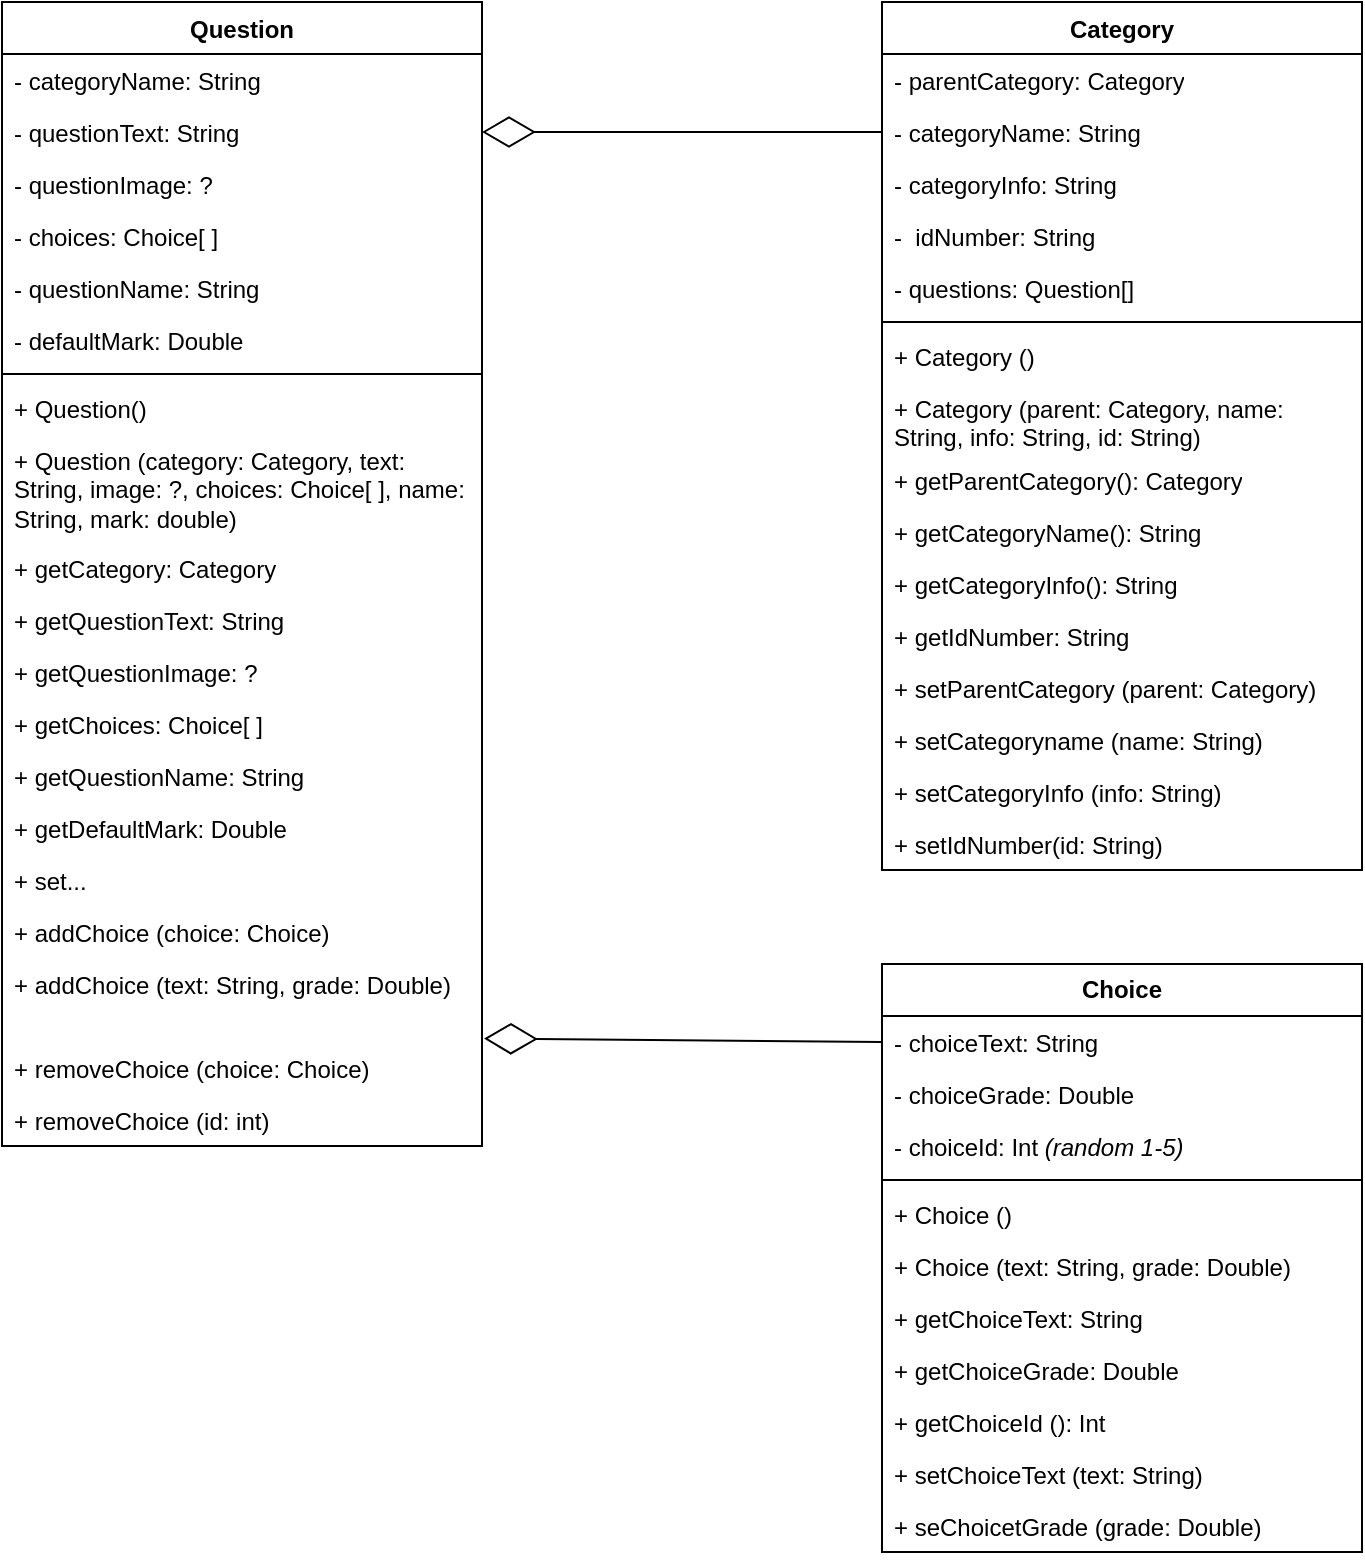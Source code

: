<mxfile version="21.2.9" type="github">
  <diagram name="Page-1" id="iEXFpD6ePYfXSsEr01BG">
    <mxGraphModel dx="950" dy="572" grid="1" gridSize="10" guides="1" tooltips="1" connect="1" arrows="1" fold="1" page="1" pageScale="1.3" pageWidth="850" pageHeight="1100" math="0" shadow="0">
      <root>
        <mxCell id="0" />
        <mxCell id="1" parent="0" />
        <mxCell id="9SihU2n6uO6fo__Q_Y8v-2" value="Question" style="swimlane;fontStyle=1;align=center;verticalAlign=top;childLayout=stackLayout;horizontal=1;startSize=26;horizontalStack=0;resizeParent=1;resizeParentMax=0;resizeLast=0;collapsible=1;marginBottom=0;whiteSpace=wrap;html=1;" parent="1" vertex="1">
          <mxGeometry x="160" y="80" width="240" height="572" as="geometry" />
        </mxCell>
        <mxCell id="9SihU2n6uO6fo__Q_Y8v-17" value="- categoryName: String" style="text;strokeColor=none;fillColor=none;align=left;verticalAlign=top;spacingLeft=4;spacingRight=4;overflow=hidden;rotatable=0;points=[[0,0.5],[1,0.5]];portConstraint=eastwest;whiteSpace=wrap;html=1;" parent="9SihU2n6uO6fo__Q_Y8v-2" vertex="1">
          <mxGeometry y="26" width="240" height="26" as="geometry" />
        </mxCell>
        <mxCell id="9SihU2n6uO6fo__Q_Y8v-16" value="- questionText: String" style="text;strokeColor=none;fillColor=none;align=left;verticalAlign=top;spacingLeft=4;spacingRight=4;overflow=hidden;rotatable=0;points=[[0,0.5],[1,0.5]];portConstraint=eastwest;whiteSpace=wrap;html=1;" parent="9SihU2n6uO6fo__Q_Y8v-2" vertex="1">
          <mxGeometry y="52" width="240" height="26" as="geometry" />
        </mxCell>
        <mxCell id="9SihU2n6uO6fo__Q_Y8v-14" value="- questionImage: ?" style="text;strokeColor=none;fillColor=none;align=left;verticalAlign=top;spacingLeft=4;spacingRight=4;overflow=hidden;rotatable=0;points=[[0,0.5],[1,0.5]];portConstraint=eastwest;whiteSpace=wrap;html=1;" parent="9SihU2n6uO6fo__Q_Y8v-2" vertex="1">
          <mxGeometry y="78" width="240" height="26" as="geometry" />
        </mxCell>
        <mxCell id="9SihU2n6uO6fo__Q_Y8v-13" value="- choices: Choice[ ]" style="text;strokeColor=none;fillColor=none;align=left;verticalAlign=top;spacingLeft=4;spacingRight=4;overflow=hidden;rotatable=0;points=[[0,0.5],[1,0.5]];portConstraint=eastwest;whiteSpace=wrap;html=1;" parent="9SihU2n6uO6fo__Q_Y8v-2" vertex="1">
          <mxGeometry y="104" width="240" height="26" as="geometry" />
        </mxCell>
        <mxCell id="9SihU2n6uO6fo__Q_Y8v-15" value="- questionName: String" style="text;strokeColor=none;fillColor=none;align=left;verticalAlign=top;spacingLeft=4;spacingRight=4;overflow=hidden;rotatable=0;points=[[0,0.5],[1,0.5]];portConstraint=eastwest;whiteSpace=wrap;html=1;" parent="9SihU2n6uO6fo__Q_Y8v-2" vertex="1">
          <mxGeometry y="130" width="240" height="26" as="geometry" />
        </mxCell>
        <mxCell id="9SihU2n6uO6fo__Q_Y8v-10" value="- defaultMark: Double" style="text;strokeColor=none;fillColor=none;align=left;verticalAlign=top;spacingLeft=4;spacingRight=4;overflow=hidden;rotatable=0;points=[[0,0.5],[1,0.5]];portConstraint=eastwest;whiteSpace=wrap;html=1;" parent="9SihU2n6uO6fo__Q_Y8v-2" vertex="1">
          <mxGeometry y="156" width="240" height="26" as="geometry" />
        </mxCell>
        <mxCell id="9SihU2n6uO6fo__Q_Y8v-4" value="" style="line;strokeWidth=1;fillColor=none;align=left;verticalAlign=middle;spacingTop=-1;spacingLeft=3;spacingRight=3;rotatable=0;labelPosition=right;points=[];portConstraint=eastwest;strokeColor=inherit;" parent="9SihU2n6uO6fo__Q_Y8v-2" vertex="1">
          <mxGeometry y="182" width="240" height="8" as="geometry" />
        </mxCell>
        <mxCell id="SBRdZnoRS1UI4Me9oVWa-37" value="+ Question()" style="text;strokeColor=none;fillColor=none;align=left;verticalAlign=top;spacingLeft=4;spacingRight=4;overflow=hidden;rotatable=0;points=[[0,0.5],[1,0.5]];portConstraint=eastwest;whiteSpace=wrap;html=1;" parent="9SihU2n6uO6fo__Q_Y8v-2" vertex="1">
          <mxGeometry y="190" width="240" height="26" as="geometry" />
        </mxCell>
        <mxCell id="SBRdZnoRS1UI4Me9oVWa-38" value="+ Question (category: Category, text: String, image: ?, choices: Choice[ ], name: String, mark: double)" style="text;strokeColor=none;fillColor=none;align=left;verticalAlign=top;spacingLeft=4;spacingRight=4;overflow=hidden;rotatable=0;points=[[0,0.5],[1,0.5]];portConstraint=eastwest;whiteSpace=wrap;html=1;" parent="9SihU2n6uO6fo__Q_Y8v-2" vertex="1">
          <mxGeometry y="216" width="240" height="54" as="geometry" />
        </mxCell>
        <mxCell id="9SihU2n6uO6fo__Q_Y8v-5" value="+ getCategory: Category&lt;br&gt;" style="text;strokeColor=none;fillColor=none;align=left;verticalAlign=top;spacingLeft=4;spacingRight=4;overflow=hidden;rotatable=0;points=[[0,0.5],[1,0.5]];portConstraint=eastwest;whiteSpace=wrap;html=1;" parent="9SihU2n6uO6fo__Q_Y8v-2" vertex="1">
          <mxGeometry y="270" width="240" height="26" as="geometry" />
        </mxCell>
        <mxCell id="9SihU2n6uO6fo__Q_Y8v-20" value="+ getQuestionText: String" style="text;strokeColor=none;fillColor=none;align=left;verticalAlign=top;spacingLeft=4;spacingRight=4;overflow=hidden;rotatable=0;points=[[0,0.5],[1,0.5]];portConstraint=eastwest;whiteSpace=wrap;html=1;" parent="9SihU2n6uO6fo__Q_Y8v-2" vertex="1">
          <mxGeometry y="296" width="240" height="26" as="geometry" />
        </mxCell>
        <mxCell id="SBRdZnoRS1UI4Me9oVWa-21" value="+ getQuestionImage: ?" style="text;strokeColor=none;fillColor=none;align=left;verticalAlign=top;spacingLeft=4;spacingRight=4;overflow=hidden;rotatable=0;points=[[0,0.5],[1,0.5]];portConstraint=eastwest;whiteSpace=wrap;html=1;" parent="9SihU2n6uO6fo__Q_Y8v-2" vertex="1">
          <mxGeometry y="322" width="240" height="26" as="geometry" />
        </mxCell>
        <mxCell id="SBRdZnoRS1UI4Me9oVWa-22" value="+ getChoices: Choice[ ]" style="text;strokeColor=none;fillColor=none;align=left;verticalAlign=top;spacingLeft=4;spacingRight=4;overflow=hidden;rotatable=0;points=[[0,0.5],[1,0.5]];portConstraint=eastwest;whiteSpace=wrap;html=1;" parent="9SihU2n6uO6fo__Q_Y8v-2" vertex="1">
          <mxGeometry y="348" width="240" height="26" as="geometry" />
        </mxCell>
        <mxCell id="SBRdZnoRS1UI4Me9oVWa-23" value="+ getQuestionName: String" style="text;strokeColor=none;fillColor=none;align=left;verticalAlign=top;spacingLeft=4;spacingRight=4;overflow=hidden;rotatable=0;points=[[0,0.5],[1,0.5]];portConstraint=eastwest;whiteSpace=wrap;html=1;" parent="9SihU2n6uO6fo__Q_Y8v-2" vertex="1">
          <mxGeometry y="374" width="240" height="26" as="geometry" />
        </mxCell>
        <mxCell id="SBRdZnoRS1UI4Me9oVWa-27" value="+ getDefaultMark: Double" style="text;strokeColor=none;fillColor=none;align=left;verticalAlign=top;spacingLeft=4;spacingRight=4;overflow=hidden;rotatable=0;points=[[0,0.5],[1,0.5]];portConstraint=eastwest;whiteSpace=wrap;html=1;" parent="9SihU2n6uO6fo__Q_Y8v-2" vertex="1">
          <mxGeometry y="400" width="240" height="26" as="geometry" />
        </mxCell>
        <mxCell id="SBRdZnoRS1UI4Me9oVWa-28" value="+ set..." style="text;strokeColor=none;fillColor=none;align=left;verticalAlign=top;spacingLeft=4;spacingRight=4;overflow=hidden;rotatable=0;points=[[0,0.5],[1,0.5]];portConstraint=eastwest;whiteSpace=wrap;html=1;" parent="9SihU2n6uO6fo__Q_Y8v-2" vertex="1">
          <mxGeometry y="426" width="240" height="26" as="geometry" />
        </mxCell>
        <mxCell id="SBRdZnoRS1UI4Me9oVWa-32" value="+ addChoice (choice: Choice)" style="text;strokeColor=none;fillColor=none;align=left;verticalAlign=top;spacingLeft=4;spacingRight=4;overflow=hidden;rotatable=0;points=[[0,0.5],[1,0.5]];portConstraint=eastwest;whiteSpace=wrap;html=1;" parent="9SihU2n6uO6fo__Q_Y8v-2" vertex="1">
          <mxGeometry y="452" width="240" height="26" as="geometry" />
        </mxCell>
        <mxCell id="SBRdZnoRS1UI4Me9oVWa-33" value="+ addChoice (text: String, grade: Double)&amp;nbsp;&amp;nbsp;" style="text;strokeColor=none;fillColor=none;align=left;verticalAlign=top;spacingLeft=4;spacingRight=4;overflow=hidden;rotatable=0;points=[[0,0.5],[1,0.5]];portConstraint=eastwest;whiteSpace=wrap;html=1;" parent="9SihU2n6uO6fo__Q_Y8v-2" vertex="1">
          <mxGeometry y="478" width="240" height="42" as="geometry" />
        </mxCell>
        <mxCell id="SBRdZnoRS1UI4Me9oVWa-35" value="+ removeChoice (choice: Choice)" style="text;strokeColor=none;fillColor=none;align=left;verticalAlign=top;spacingLeft=4;spacingRight=4;overflow=hidden;rotatable=0;points=[[0,0.5],[1,0.5]];portConstraint=eastwest;whiteSpace=wrap;html=1;" parent="9SihU2n6uO6fo__Q_Y8v-2" vertex="1">
          <mxGeometry y="520" width="240" height="26" as="geometry" />
        </mxCell>
        <mxCell id="SBRdZnoRS1UI4Me9oVWa-36" value="+ removeChoice (id: int)" style="text;strokeColor=none;fillColor=none;align=left;verticalAlign=top;spacingLeft=4;spacingRight=4;overflow=hidden;rotatable=0;points=[[0,0.5],[1,0.5]];portConstraint=eastwest;whiteSpace=wrap;html=1;" parent="9SihU2n6uO6fo__Q_Y8v-2" vertex="1">
          <mxGeometry y="546" width="240" height="26" as="geometry" />
        </mxCell>
        <mxCell id="9SihU2n6uO6fo__Q_Y8v-6" value="&lt;b&gt;Choice&lt;/b&gt;" style="swimlane;fontStyle=0;childLayout=stackLayout;horizontal=1;startSize=26;fillColor=none;horizontalStack=0;resizeParent=1;resizeParentMax=0;resizeLast=0;collapsible=1;marginBottom=0;whiteSpace=wrap;html=1;" parent="1" vertex="1">
          <mxGeometry x="600" y="561" width="240" height="294" as="geometry" />
        </mxCell>
        <mxCell id="9SihU2n6uO6fo__Q_Y8v-7" value="- choiceText: String" style="text;strokeColor=none;fillColor=none;align=left;verticalAlign=top;spacingLeft=4;spacingRight=4;overflow=hidden;rotatable=0;points=[[0,0.5],[1,0.5]];portConstraint=eastwest;whiteSpace=wrap;html=1;" parent="9SihU2n6uO6fo__Q_Y8v-6" vertex="1">
          <mxGeometry y="26" width="240" height="26" as="geometry" />
        </mxCell>
        <mxCell id="9SihU2n6uO6fo__Q_Y8v-8" value="- choiceGrade: Double" style="text;strokeColor=none;fillColor=none;align=left;verticalAlign=top;spacingLeft=4;spacingRight=4;overflow=hidden;rotatable=0;points=[[0,0.5],[1,0.5]];portConstraint=eastwest;whiteSpace=wrap;html=1;" parent="9SihU2n6uO6fo__Q_Y8v-6" vertex="1">
          <mxGeometry y="52" width="240" height="26" as="geometry" />
        </mxCell>
        <mxCell id="SBRdZnoRS1UI4Me9oVWa-34" value="- choiceId: Int &lt;i&gt;(random 1-5)&lt;/i&gt;&amp;nbsp;" style="text;strokeColor=none;fillColor=none;align=left;verticalAlign=top;spacingLeft=4;spacingRight=4;overflow=hidden;rotatable=0;points=[[0,0.5],[1,0.5]];portConstraint=eastwest;whiteSpace=wrap;html=1;" parent="9SihU2n6uO6fo__Q_Y8v-6" vertex="1">
          <mxGeometry y="78" width="240" height="26" as="geometry" />
        </mxCell>
        <mxCell id="9SihU2n6uO6fo__Q_Y8v-18" value="" style="line;strokeWidth=1;fillColor=none;align=left;verticalAlign=middle;spacingTop=-1;spacingLeft=3;spacingRight=3;rotatable=0;labelPosition=right;points=[];portConstraint=eastwest;strokeColor=inherit;" parent="9SihU2n6uO6fo__Q_Y8v-6" vertex="1">
          <mxGeometry y="104" width="240" height="8" as="geometry" />
        </mxCell>
        <mxCell id="SBRdZnoRS1UI4Me9oVWa-40" value="+ Choice ()" style="text;strokeColor=none;fillColor=none;align=left;verticalAlign=top;spacingLeft=4;spacingRight=4;overflow=hidden;rotatable=0;points=[[0,0.5],[1,0.5]];portConstraint=eastwest;whiteSpace=wrap;html=1;" parent="9SihU2n6uO6fo__Q_Y8v-6" vertex="1">
          <mxGeometry y="112" width="240" height="26" as="geometry" />
        </mxCell>
        <mxCell id="SBRdZnoRS1UI4Me9oVWa-41" value="+ Choice (text: String, grade: Double)" style="text;strokeColor=none;fillColor=none;align=left;verticalAlign=top;spacingLeft=4;spacingRight=4;overflow=hidden;rotatable=0;points=[[0,0.5],[1,0.5]];portConstraint=eastwest;whiteSpace=wrap;html=1;" parent="9SihU2n6uO6fo__Q_Y8v-6" vertex="1">
          <mxGeometry y="138" width="240" height="26" as="geometry" />
        </mxCell>
        <mxCell id="9SihU2n6uO6fo__Q_Y8v-19" value="+ getChoiceText: String" style="text;strokeColor=none;fillColor=none;align=left;verticalAlign=top;spacingLeft=4;spacingRight=4;overflow=hidden;rotatable=0;points=[[0,0.5],[1,0.5]];portConstraint=eastwest;whiteSpace=wrap;html=1;" parent="9SihU2n6uO6fo__Q_Y8v-6" vertex="1">
          <mxGeometry y="164" width="240" height="26" as="geometry" />
        </mxCell>
        <mxCell id="SBRdZnoRS1UI4Me9oVWa-29" value="+ getChoiceGrade: Double" style="text;strokeColor=none;fillColor=none;align=left;verticalAlign=top;spacingLeft=4;spacingRight=4;overflow=hidden;rotatable=0;points=[[0,0.5],[1,0.5]];portConstraint=eastwest;whiteSpace=wrap;html=1;" parent="9SihU2n6uO6fo__Q_Y8v-6" vertex="1">
          <mxGeometry y="190" width="240" height="26" as="geometry" />
        </mxCell>
        <mxCell id="SBRdZnoRS1UI4Me9oVWa-39" value="+ getChoiceId (): Int" style="text;strokeColor=none;fillColor=none;align=left;verticalAlign=top;spacingLeft=4;spacingRight=4;overflow=hidden;rotatable=0;points=[[0,0.5],[1,0.5]];portConstraint=eastwest;whiteSpace=wrap;html=1;" parent="9SihU2n6uO6fo__Q_Y8v-6" vertex="1">
          <mxGeometry y="216" width="240" height="26" as="geometry" />
        </mxCell>
        <mxCell id="SBRdZnoRS1UI4Me9oVWa-30" value="+ setChoiceText (text: String)&lt;br&gt;" style="text;strokeColor=none;fillColor=none;align=left;verticalAlign=top;spacingLeft=4;spacingRight=4;overflow=hidden;rotatable=0;points=[[0,0.5],[1,0.5]];portConstraint=eastwest;whiteSpace=wrap;html=1;" parent="9SihU2n6uO6fo__Q_Y8v-6" vertex="1">
          <mxGeometry y="242" width="240" height="26" as="geometry" />
        </mxCell>
        <mxCell id="SBRdZnoRS1UI4Me9oVWa-31" value="+ seChoicetGrade (grade: Double)" style="text;strokeColor=none;fillColor=none;align=left;verticalAlign=top;spacingLeft=4;spacingRight=4;overflow=hidden;rotatable=0;points=[[0,0.5],[1,0.5]];portConstraint=eastwest;whiteSpace=wrap;html=1;" parent="9SihU2n6uO6fo__Q_Y8v-6" vertex="1">
          <mxGeometry y="268" width="240" height="26" as="geometry" />
        </mxCell>
        <mxCell id="SBRdZnoRS1UI4Me9oVWa-1" value="Category" style="swimlane;fontStyle=1;align=center;verticalAlign=top;childLayout=stackLayout;horizontal=1;startSize=26;horizontalStack=0;resizeParent=1;resizeParentMax=0;resizeLast=0;collapsible=1;marginBottom=0;whiteSpace=wrap;html=1;" parent="1" vertex="1">
          <mxGeometry x="600" y="80" width="240" height="434" as="geometry" />
        </mxCell>
        <mxCell id="SBRdZnoRS1UI4Me9oVWa-2" value="- parentCategory: Category" style="text;strokeColor=none;fillColor=none;align=left;verticalAlign=top;spacingLeft=4;spacingRight=4;overflow=hidden;rotatable=0;points=[[0,0.5],[1,0.5]];portConstraint=eastwest;whiteSpace=wrap;html=1;" parent="SBRdZnoRS1UI4Me9oVWa-1" vertex="1">
          <mxGeometry y="26" width="240" height="26" as="geometry" />
        </mxCell>
        <mxCell id="SBRdZnoRS1UI4Me9oVWa-5" value="- categoryName: String" style="text;strokeColor=none;fillColor=none;align=left;verticalAlign=top;spacingLeft=4;spacingRight=4;overflow=hidden;rotatable=0;points=[[0,0.5],[1,0.5]];portConstraint=eastwest;whiteSpace=wrap;html=1;" parent="SBRdZnoRS1UI4Me9oVWa-1" vertex="1">
          <mxGeometry y="52" width="240" height="26" as="geometry" />
        </mxCell>
        <mxCell id="SBRdZnoRS1UI4Me9oVWa-6" value="- categoryInfo: String" style="text;strokeColor=none;fillColor=none;align=left;verticalAlign=top;spacingLeft=4;spacingRight=4;overflow=hidden;rotatable=0;points=[[0,0.5],[1,0.5]];portConstraint=eastwest;whiteSpace=wrap;html=1;" parent="SBRdZnoRS1UI4Me9oVWa-1" vertex="1">
          <mxGeometry y="78" width="240" height="26" as="geometry" />
        </mxCell>
        <mxCell id="SBRdZnoRS1UI4Me9oVWa-7" value="-&amp;nbsp; idNumber: String" style="text;strokeColor=none;fillColor=none;align=left;verticalAlign=top;spacingLeft=4;spacingRight=4;overflow=hidden;rotatable=0;points=[[0,0.5],[1,0.5]];portConstraint=eastwest;whiteSpace=wrap;html=1;" parent="SBRdZnoRS1UI4Me9oVWa-1" vertex="1">
          <mxGeometry y="104" width="240" height="26" as="geometry" />
        </mxCell>
        <mxCell id="1Zd73dnSvXgLuE6ScLKo-2" value="- questions: Question[]&amp;nbsp;" style="text;strokeColor=none;fillColor=none;align=left;verticalAlign=top;spacingLeft=4;spacingRight=4;overflow=hidden;rotatable=0;points=[[0,0.5],[1,0.5]];portConstraint=eastwest;whiteSpace=wrap;html=1;" vertex="1" parent="SBRdZnoRS1UI4Me9oVWa-1">
          <mxGeometry y="130" width="240" height="26" as="geometry" />
        </mxCell>
        <mxCell id="SBRdZnoRS1UI4Me9oVWa-3" value="" style="line;strokeWidth=1;fillColor=none;align=left;verticalAlign=middle;spacingTop=-1;spacingLeft=3;spacingRight=3;rotatable=0;labelPosition=right;points=[];portConstraint=eastwest;strokeColor=inherit;" parent="SBRdZnoRS1UI4Me9oVWa-1" vertex="1">
          <mxGeometry y="156" width="240" height="8" as="geometry" />
        </mxCell>
        <mxCell id="SBRdZnoRS1UI4Me9oVWa-42" value="+ Category ()" style="text;strokeColor=none;fillColor=none;align=left;verticalAlign=top;spacingLeft=4;spacingRight=4;overflow=hidden;rotatable=0;points=[[0,0.5],[1,0.5]];portConstraint=eastwest;whiteSpace=wrap;html=1;" parent="SBRdZnoRS1UI4Me9oVWa-1" vertex="1">
          <mxGeometry y="164" width="240" height="26" as="geometry" />
        </mxCell>
        <mxCell id="SBRdZnoRS1UI4Me9oVWa-43" value="+ Category (parent: Category, name: String, info: String, id: String)" style="text;strokeColor=none;fillColor=none;align=left;verticalAlign=top;spacingLeft=4;spacingRight=4;overflow=hidden;rotatable=0;points=[[0,0.5],[1,0.5]];portConstraint=eastwest;whiteSpace=wrap;html=1;" parent="SBRdZnoRS1UI4Me9oVWa-1" vertex="1">
          <mxGeometry y="190" width="240" height="36" as="geometry" />
        </mxCell>
        <mxCell id="SBRdZnoRS1UI4Me9oVWa-4" value="+ getParentCategory(): Category" style="text;strokeColor=none;fillColor=none;align=left;verticalAlign=top;spacingLeft=4;spacingRight=4;overflow=hidden;rotatable=0;points=[[0,0.5],[1,0.5]];portConstraint=eastwest;whiteSpace=wrap;html=1;" parent="SBRdZnoRS1UI4Me9oVWa-1" vertex="1">
          <mxGeometry y="226" width="240" height="26" as="geometry" />
        </mxCell>
        <mxCell id="SBRdZnoRS1UI4Me9oVWa-9" value="+ getCategoryName(): String" style="text;strokeColor=none;fillColor=none;align=left;verticalAlign=top;spacingLeft=4;spacingRight=4;overflow=hidden;rotatable=0;points=[[0,0.5],[1,0.5]];portConstraint=eastwest;whiteSpace=wrap;html=1;" parent="SBRdZnoRS1UI4Me9oVWa-1" vertex="1">
          <mxGeometry y="252" width="240" height="26" as="geometry" />
        </mxCell>
        <mxCell id="SBRdZnoRS1UI4Me9oVWa-10" value="+ getCategoryInfo(): String" style="text;strokeColor=none;fillColor=none;align=left;verticalAlign=top;spacingLeft=4;spacingRight=4;overflow=hidden;rotatable=0;points=[[0,0.5],[1,0.5]];portConstraint=eastwest;whiteSpace=wrap;html=1;" parent="SBRdZnoRS1UI4Me9oVWa-1" vertex="1">
          <mxGeometry y="278" width="240" height="26" as="geometry" />
        </mxCell>
        <mxCell id="SBRdZnoRS1UI4Me9oVWa-11" value="+ getIdNumber: String" style="text;strokeColor=none;fillColor=none;align=left;verticalAlign=top;spacingLeft=4;spacingRight=4;overflow=hidden;rotatable=0;points=[[0,0.5],[1,0.5]];portConstraint=eastwest;whiteSpace=wrap;html=1;" parent="SBRdZnoRS1UI4Me9oVWa-1" vertex="1">
          <mxGeometry y="304" width="240" height="26" as="geometry" />
        </mxCell>
        <mxCell id="SBRdZnoRS1UI4Me9oVWa-12" value="+ setParentCategory (parent: Category)" style="text;strokeColor=none;fillColor=none;align=left;verticalAlign=top;spacingLeft=4;spacingRight=4;overflow=hidden;rotatable=0;points=[[0,0.5],[1,0.5]];portConstraint=eastwest;whiteSpace=wrap;html=1;" parent="SBRdZnoRS1UI4Me9oVWa-1" vertex="1">
          <mxGeometry y="330" width="240" height="26" as="geometry" />
        </mxCell>
        <mxCell id="SBRdZnoRS1UI4Me9oVWa-13" value="+ setCategoryname (name: String)" style="text;strokeColor=none;fillColor=none;align=left;verticalAlign=top;spacingLeft=4;spacingRight=4;overflow=hidden;rotatable=0;points=[[0,0.5],[1,0.5]];portConstraint=eastwest;whiteSpace=wrap;html=1;" parent="SBRdZnoRS1UI4Me9oVWa-1" vertex="1">
          <mxGeometry y="356" width="240" height="26" as="geometry" />
        </mxCell>
        <mxCell id="SBRdZnoRS1UI4Me9oVWa-14" value="+ setCategoryInfo (info: String)" style="text;strokeColor=none;fillColor=none;align=left;verticalAlign=top;spacingLeft=4;spacingRight=4;overflow=hidden;rotatable=0;points=[[0,0.5],[1,0.5]];portConstraint=eastwest;whiteSpace=wrap;html=1;" parent="SBRdZnoRS1UI4Me9oVWa-1" vertex="1">
          <mxGeometry y="382" width="240" height="26" as="geometry" />
        </mxCell>
        <mxCell id="SBRdZnoRS1UI4Me9oVWa-15" value="+ setIdNumber(id: String)" style="text;strokeColor=none;fillColor=none;align=left;verticalAlign=top;spacingLeft=4;spacingRight=4;overflow=hidden;rotatable=0;points=[[0,0.5],[1,0.5]];portConstraint=eastwest;whiteSpace=wrap;html=1;" parent="SBRdZnoRS1UI4Me9oVWa-1" vertex="1">
          <mxGeometry y="408" width="240" height="26" as="geometry" />
        </mxCell>
        <mxCell id="SBRdZnoRS1UI4Me9oVWa-17" value="" style="endArrow=diamondThin;endFill=0;endSize=24;html=1;rounded=0;exitX=0;exitY=0.5;exitDx=0;exitDy=0;entryX=1.004;entryY=0.972;entryDx=0;entryDy=0;entryPerimeter=0;" parent="1" source="9SihU2n6uO6fo__Q_Y8v-7" edge="1">
          <mxGeometry width="160" relative="1" as="geometry">
            <mxPoint x="500" y="561" as="sourcePoint" />
            <mxPoint x="400.96" y="598.272" as="targetPoint" />
            <Array as="points" />
          </mxGeometry>
        </mxCell>
        <mxCell id="SBRdZnoRS1UI4Me9oVWa-20" value="" style="endArrow=diamondThin;endFill=0;endSize=24;html=1;rounded=0;exitX=0;exitY=0.5;exitDx=0;exitDy=0;entryX=1;entryY=0.5;entryDx=0;entryDy=0;" parent="1" source="SBRdZnoRS1UI4Me9oVWa-5" target="9SihU2n6uO6fo__Q_Y8v-16" edge="1">
          <mxGeometry width="160" relative="1" as="geometry">
            <mxPoint x="530" y="274" as="sourcePoint" />
            <mxPoint x="320" y="110" as="targetPoint" />
            <Array as="points" />
          </mxGeometry>
        </mxCell>
      </root>
    </mxGraphModel>
  </diagram>
</mxfile>
